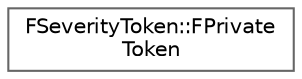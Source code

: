 digraph "Graphical Class Hierarchy"
{
 // INTERACTIVE_SVG=YES
 // LATEX_PDF_SIZE
  bgcolor="transparent";
  edge [fontname=Helvetica,fontsize=10,labelfontname=Helvetica,labelfontsize=10];
  node [fontname=Helvetica,fontsize=10,shape=box,height=0.2,width=0.4];
  rankdir="LR";
  Node0 [id="Node000000",label="FSeverityToken::FPrivate\lToken",height=0.2,width=0.4,color="grey40", fillcolor="white", style="filled",URL="$d9/de3/structFSeverityToken_1_1FPrivateToken.html",tooltip=" "];
}
